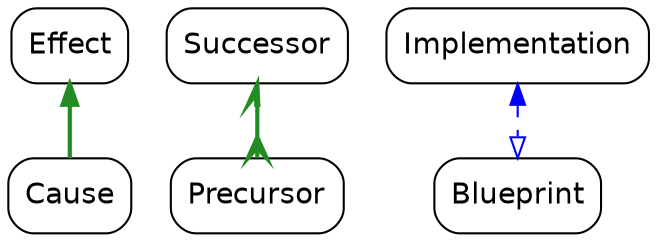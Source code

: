 digraph {
	graph [color=whitesmoke,
		fontname=Helvetica,
		labelloc=b,
		remincross=true,
		splines=true,
		style="filled,rounded",
		target=details,
		tooltip=" "
	];
	node [fillcolor=white,
		fontname=Helvetica,
		shape=box,
		style="filled,rounded",
		target=details,
		tooltip=" "
	];
	edge [arrowhead=none,
		color=forestgreen,
		dir=both,
		penwidth=2,
		target=details
	];
	<CEP-1>	 [URL="https://wissenswandler.atlassian.net/browse/CEP-1",
		label=<Cause>];
	<CEP-2>	 [URL="https://wissenswandler.atlassian.net/browse/CEP-2",
		label=<Effect>];
	<CEP-2> -> <CEP-1>	 [href="https://wissenswandler.atlassian.net/issues/?jql=key+in+(CEP-2,CEP-1)",
		labeltooltip="Cause →  → Effect →  ⮌",
		tooltip="Cause →  → Effect →  ⮌"];
	<CEP-3>	 [URL="https://wissenswandler.atlassian.net/browse/CEP-3",
		label=<Precursor>,
		tooltip="predecessor // Vorgänger"];
	<CEP-4>	 [URL="https://wissenswandler.atlassian.net/browse/CEP-4",
		label=<Successor>];
	<CEP-4> -> <CEP-3>	 [arrowhead=crow,
		arrowtail=halfopen,
		href="https://wissenswandler.atlassian.net/issues/?jql=key+in+(CEP-4,CEP-3)",
		labeltooltip="Precursor → ist Vorgänger von  → Successor → folgt auf  ⮌",
		tooltip="Precursor → ist Vorgänger von  → Successor → folgt auf  ⮌"];
	<CEP-5>	 [URL="https://wissenswandler.atlassian.net/browse/CEP-5",
		label=<Blueprint>];
	<CEP-6>	 [URL="https://wissenswandler.atlassian.net/browse/CEP-6",
		label=<Implementation>];
	<CEP-6> -> <CEP-5>	 [arrowhead=empty,
		color=blue,
		href="https://wissenswandler.atlassian.net/issues/?jql=key+in+(CEP-6,CEP-5)",
		labeltooltip="Blueprint → ist Vorlage für  → Implementation → realisiert  ⮌",
		penwidth=1,
		style=dashed,
		tooltip="Blueprint → ist Vorlage für  → Implementation → realisiert  ⮌"];
}
